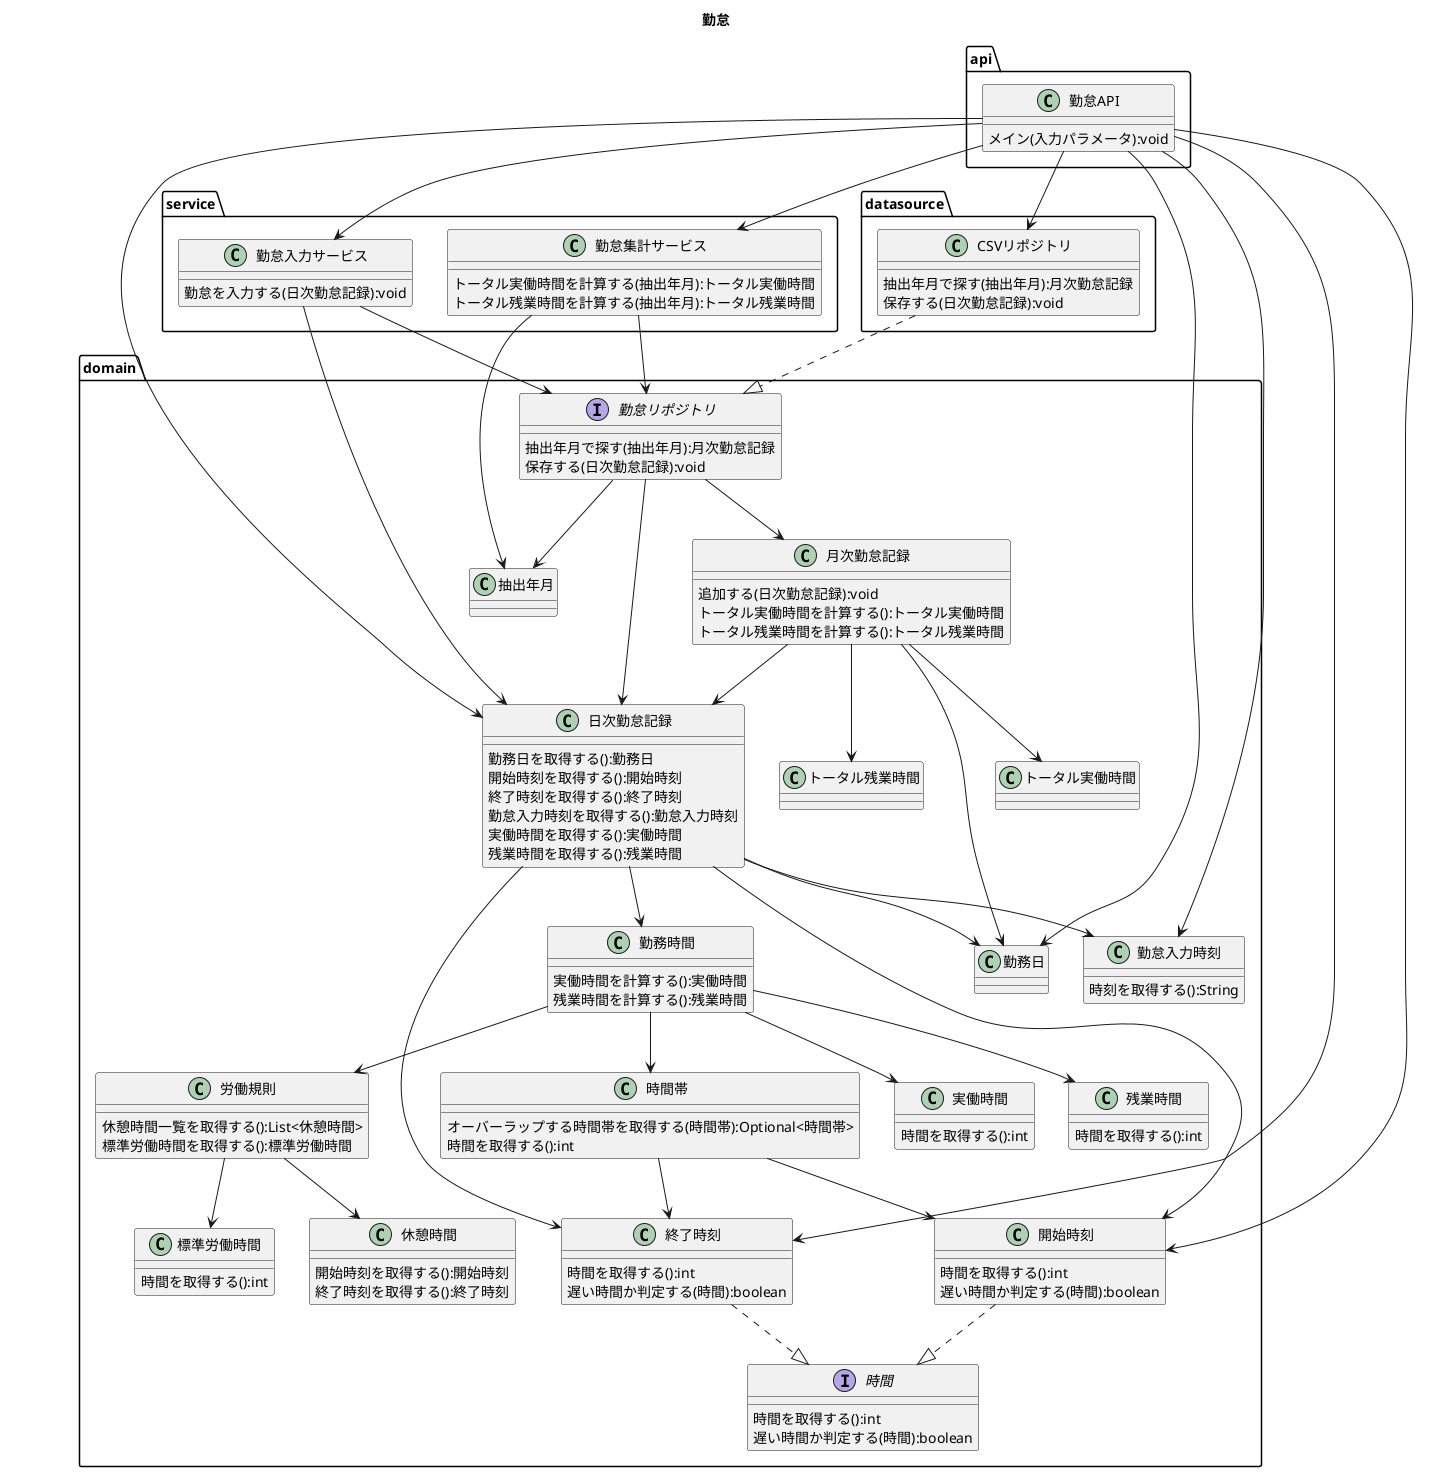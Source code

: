 @startuml
title 勤怠

package api {
    class 勤怠API {
        メイン(入力パラメータ):void
    }
}

package datasource {
    class CSVリポジトリ {
        抽出年月で探す(抽出年月):月次勤怠記録
        保存する(日次勤怠記録):void
    }
}

package service {
    class 勤怠入力サービス {
        勤怠を入力する(日次勤怠記録):void
    }
    class 勤怠集計サービス {
        トータル実働時間を計算する(抽出年月):トータル実働時間
        トータル残業時間を計算する(抽出年月):トータル残業時間
    }
}

package domain {
    interface 勤怠リポジトリ {
        抽出年月で探す(抽出年月):月次勤怠記録
        保存する(日次勤怠記録):void
    }
    interface 時間 {
        時間を取得する():int
        遅い時間か判定する(時間):boolean
    }
    class 抽出年月
    class 日次勤怠記録 {
        勤務日を取得する():勤務日
        開始時刻を取得する():開始時刻
        終了時刻を取得する():終了時刻
        勤怠入力時刻を取得する():勤怠入力時刻
        実働時間を取得する():実働時間
        残業時間を取得する():残業時間
    }
    class 月次勤怠記録 {
        追加する(日次勤怠記録):void
        トータル実働時間を計算する():トータル実働時間
        トータル残業時間を計算する():トータル残業時間
    }
    class 勤務日
    class トータル実働時間
    class トータル残業時間
    class 開始時刻 {
        時間を取得する():int
        遅い時間か判定する(時間):boolean
    }
    class 終了時刻 {
        時間を取得する():int
        遅い時間か判定する(時間):boolean
    }
    class 標準労働時間 {
        時間を取得する():int
    }
    class 休憩時間 {
        開始時刻を取得する():開始時刻
        終了時刻を取得する():終了時刻
    }
    class 労働規則 {
        休憩時間一覧を取得する():List<休憩時間>
        標準労働時間を取得する():標準労働時間
    }
    class 時間帯 {
        オーバーラップする時間帯を取得する(時間帯):Optional<時間帯>
        時間を取得する():int
    }
    class 勤務時間 {
        実働時間を計算する():実働時間
        残業時間を計算する():残業時間
    }
    class 実働時間 {
        時間を取得する():int
    }
    class 残業時間 {
        時間を取得する():int
    }
    class 勤怠入力時刻 {
        時刻を取得する():String
    }
}

' api層からservice層への関連
勤怠API --> 勤務日
勤怠API --> 開始時刻
勤怠API --> 終了時刻
勤怠API --> 勤怠入力時刻
勤怠API --> 日次勤怠記録
勤怠API --> 勤怠入力サービス
勤怠API --> 勤怠集計サービス

' api層からdatasource層への関連
勤怠API --> CSVリポジトリ

' datasource層からdomain層への関連
CSVリポジトリ ..|> 勤怠リポジトリ

' service層からdomain層への関連
勤怠入力サービス --> 勤怠リポジトリ
勤怠入力サービス --> 日次勤怠記録
勤怠集計サービス --> 勤怠リポジトリ
勤怠集計サービス --> 抽出年月

' domain層内の関連
勤怠リポジトリ --> 抽出年月
勤怠リポジトリ --> 日次勤怠記録
勤怠リポジトリ --> 月次勤怠記録
日次勤怠記録 --> 勤務日
日次勤怠記録 --> 開始時刻
日次勤怠記録 --> 終了時刻
日次勤怠記録 --> 勤怠入力時刻
開始時刻 ..|> 時間
終了時刻 ..|> 時間
労働規則 --> 休憩時間
労働規則 --> 標準労働時間
勤務時間 --> 労働規則
月次勤怠記録 --> 日次勤怠記録
月次勤怠記録 --> 勤務日
月次勤怠記録 --> トータル実働時間
月次勤怠記録 --> トータル残業時間
勤務時間 --> 時間帯
日次勤怠記録 --> 勤務時間
時間帯 --> 開始時刻
時間帯 --> 終了時刻
勤務時間 --> 実働時間
勤務時間 --> 残業時間
@enduml